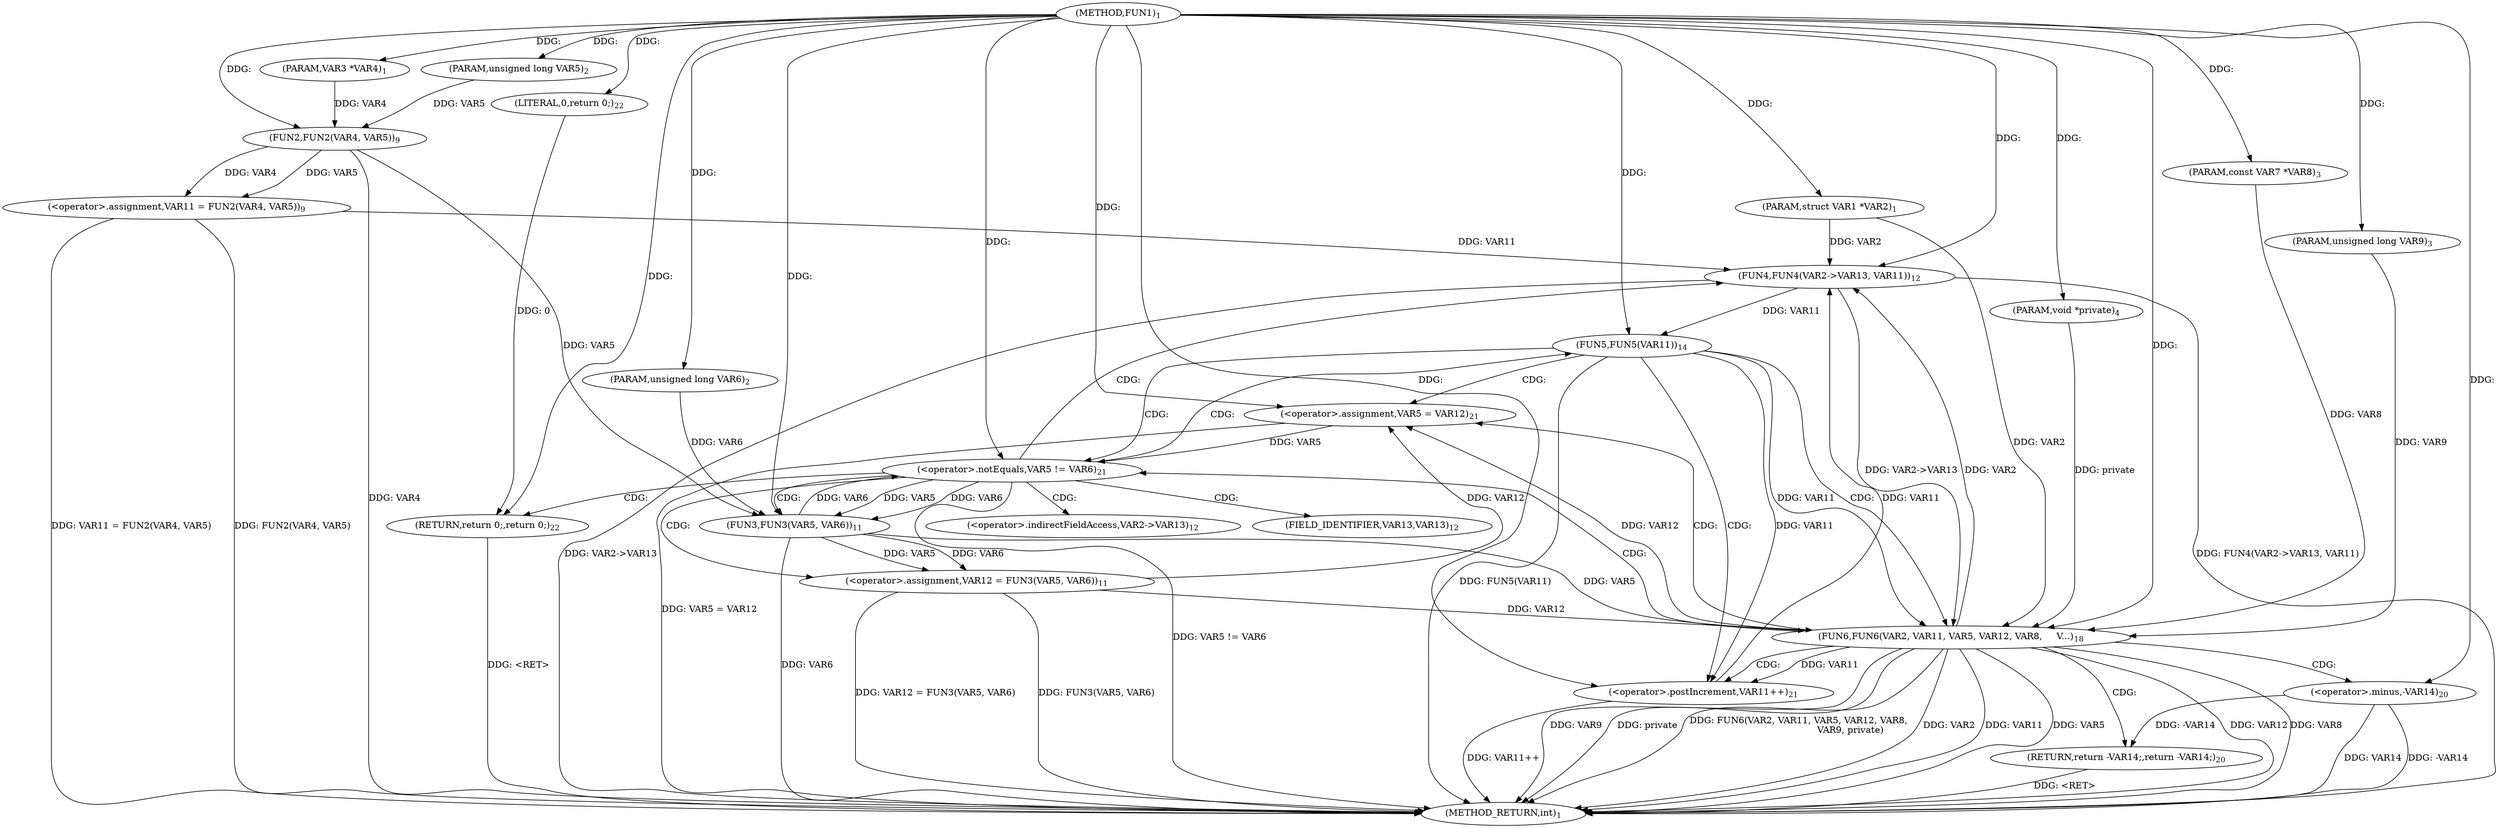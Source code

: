 digraph "FUN1" {  
"8" [label = <(METHOD,FUN1)<SUB>1</SUB>> ]
"65" [label = <(METHOD_RETURN,int)<SUB>1</SUB>> ]
"9" [label = <(PARAM,struct VAR1 *VAR2)<SUB>1</SUB>> ]
"10" [label = <(PARAM,VAR3 *VAR4)<SUB>1</SUB>> ]
"11" [label = <(PARAM,unsigned long VAR5)<SUB>2</SUB>> ]
"12" [label = <(PARAM,unsigned long VAR6)<SUB>2</SUB>> ]
"13" [label = <(PARAM,const VAR7 *VAR8)<SUB>3</SUB>> ]
"14" [label = <(PARAM,unsigned long VAR9)<SUB>3</SUB>> ]
"15" [label = <(PARAM,void *private)<SUB>4</SUB>> ]
"19" [label = <(&lt;operator&gt;.assignment,VAR11 = FUN2(VAR4, VAR5))<SUB>9</SUB>> ]
"63" [label = <(RETURN,return 0;,return 0;)<SUB>22</SUB>> ]
"64" [label = <(LITERAL,0,return 0;)<SUB>22</SUB>> ]
"21" [label = <(FUN2,FUN2(VAR4, VAR5))<SUB>9</SUB>> ]
"26" [label = <(&lt;operator&gt;.assignment,VAR12 = FUN3(VAR5, VAR6))<SUB>11</SUB>> ]
"31" [label = <(FUN4,FUN4(VAR2-&gt;VAR13, VAR11))<SUB>12</SUB>> ]
"55" [label = <(&lt;operator&gt;.postIncrement,VAR11++)<SUB>21</SUB>> ]
"57" [label = <(&lt;operator&gt;.assignment,VAR5 = VAR12)<SUB>21</SUB>> ]
"60" [label = <(&lt;operator&gt;.notEquals,VAR5 != VAR6)<SUB>21</SUB>> ]
"37" [label = <(FUN5,FUN5(VAR11))<SUB>14</SUB>> ]
"42" [label = <(FUN6,FUN6(VAR2, VAR11, VAR5, VAR12, VAR8,
 				    V...)<SUB>18</SUB>> ]
"28" [label = <(FUN3,FUN3(VAR5, VAR6))<SUB>11</SUB>> ]
"51" [label = <(RETURN,return -VAR14;,return -VAR14;)<SUB>20</SUB>> ]
"52" [label = <(&lt;operator&gt;.minus,-VAR14)<SUB>20</SUB>> ]
"32" [label = <(&lt;operator&gt;.indirectFieldAccess,VAR2-&gt;VAR13)<SUB>12</SUB>> ]
"34" [label = <(FIELD_IDENTIFIER,VAR13,VAR13)<SUB>12</SUB>> ]
  "63" -> "65"  [ label = "DDG: &lt;RET&gt;"] 
  "51" -> "65"  [ label = "DDG: &lt;RET&gt;"] 
  "21" -> "65"  [ label = "DDG: VAR4"] 
  "19" -> "65"  [ label = "DDG: FUN2(VAR4, VAR5)"] 
  "19" -> "65"  [ label = "DDG: VAR11 = FUN2(VAR4, VAR5)"] 
  "28" -> "65"  [ label = "DDG: VAR6"] 
  "26" -> "65"  [ label = "DDG: FUN3(VAR5, VAR6)"] 
  "26" -> "65"  [ label = "DDG: VAR12 = FUN3(VAR5, VAR6)"] 
  "31" -> "65"  [ label = "DDG: VAR2-&gt;VAR13"] 
  "31" -> "65"  [ label = "DDG: FUN4(VAR2-&gt;VAR13, VAR11)"] 
  "37" -> "65"  [ label = "DDG: FUN5(VAR11)"] 
  "42" -> "65"  [ label = "DDG: VAR2"] 
  "42" -> "65"  [ label = "DDG: VAR11"] 
  "42" -> "65"  [ label = "DDG: VAR5"] 
  "42" -> "65"  [ label = "DDG: VAR12"] 
  "42" -> "65"  [ label = "DDG: VAR8"] 
  "42" -> "65"  [ label = "DDG: VAR9"] 
  "42" -> "65"  [ label = "DDG: private"] 
  "42" -> "65"  [ label = "DDG: FUN6(VAR2, VAR11, VAR5, VAR12, VAR8,
 				    VAR9, private)"] 
  "52" -> "65"  [ label = "DDG: VAR14"] 
  "52" -> "65"  [ label = "DDG: -VAR14"] 
  "55" -> "65"  [ label = "DDG: VAR11++"] 
  "57" -> "65"  [ label = "DDG: VAR5 = VAR12"] 
  "60" -> "65"  [ label = "DDG: VAR5 != VAR6"] 
  "8" -> "9"  [ label = "DDG: "] 
  "8" -> "10"  [ label = "DDG: "] 
  "8" -> "11"  [ label = "DDG: "] 
  "8" -> "12"  [ label = "DDG: "] 
  "8" -> "13"  [ label = "DDG: "] 
  "8" -> "14"  [ label = "DDG: "] 
  "8" -> "15"  [ label = "DDG: "] 
  "21" -> "19"  [ label = "DDG: VAR4"] 
  "21" -> "19"  [ label = "DDG: VAR5"] 
  "64" -> "63"  [ label = "DDG: 0"] 
  "8" -> "63"  [ label = "DDG: "] 
  "8" -> "64"  [ label = "DDG: "] 
  "10" -> "21"  [ label = "DDG: VAR4"] 
  "8" -> "21"  [ label = "DDG: "] 
  "11" -> "21"  [ label = "DDG: VAR5"] 
  "28" -> "26"  [ label = "DDG: VAR5"] 
  "28" -> "26"  [ label = "DDG: VAR6"] 
  "26" -> "57"  [ label = "DDG: VAR12"] 
  "42" -> "57"  [ label = "DDG: VAR12"] 
  "8" -> "57"  [ label = "DDG: "] 
  "9" -> "31"  [ label = "DDG: VAR2"] 
  "42" -> "31"  [ label = "DDG: VAR2"] 
  "19" -> "31"  [ label = "DDG: VAR11"] 
  "55" -> "31"  [ label = "DDG: VAR11"] 
  "8" -> "31"  [ label = "DDG: "] 
  "37" -> "55"  [ label = "DDG: VAR11"] 
  "42" -> "55"  [ label = "DDG: VAR11"] 
  "8" -> "55"  [ label = "DDG: "] 
  "57" -> "60"  [ label = "DDG: VAR5"] 
  "8" -> "60"  [ label = "DDG: "] 
  "28" -> "60"  [ label = "DDG: VAR6"] 
  "21" -> "28"  [ label = "DDG: VAR5"] 
  "60" -> "28"  [ label = "DDG: VAR5"] 
  "8" -> "28"  [ label = "DDG: "] 
  "12" -> "28"  [ label = "DDG: VAR6"] 
  "60" -> "28"  [ label = "DDG: VAR6"] 
  "31" -> "37"  [ label = "DDG: VAR11"] 
  "8" -> "37"  [ label = "DDG: "] 
  "9" -> "42"  [ label = "DDG: VAR2"] 
  "31" -> "42"  [ label = "DDG: VAR2-&gt;VAR13"] 
  "8" -> "42"  [ label = "DDG: "] 
  "37" -> "42"  [ label = "DDG: VAR11"] 
  "28" -> "42"  [ label = "DDG: VAR5"] 
  "26" -> "42"  [ label = "DDG: VAR12"] 
  "13" -> "42"  [ label = "DDG: VAR8"] 
  "14" -> "42"  [ label = "DDG: VAR9"] 
  "15" -> "42"  [ label = "DDG: private"] 
  "52" -> "51"  [ label = "DDG: -VAR14"] 
  "8" -> "52"  [ label = "DDG: "] 
  "60" -> "34"  [ label = "CDG: "] 
  "60" -> "32"  [ label = "CDG: "] 
  "60" -> "26"  [ label = "CDG: "] 
  "60" -> "28"  [ label = "CDG: "] 
  "60" -> "37"  [ label = "CDG: "] 
  "60" -> "63"  [ label = "CDG: "] 
  "60" -> "31"  [ label = "CDG: "] 
  "37" -> "60"  [ label = "CDG: "] 
  "37" -> "42"  [ label = "CDG: "] 
  "37" -> "57"  [ label = "CDG: "] 
  "37" -> "55"  [ label = "CDG: "] 
  "42" -> "60"  [ label = "CDG: "] 
  "42" -> "51"  [ label = "CDG: "] 
  "42" -> "57"  [ label = "CDG: "] 
  "42" -> "52"  [ label = "CDG: "] 
  "42" -> "55"  [ label = "CDG: "] 
}
